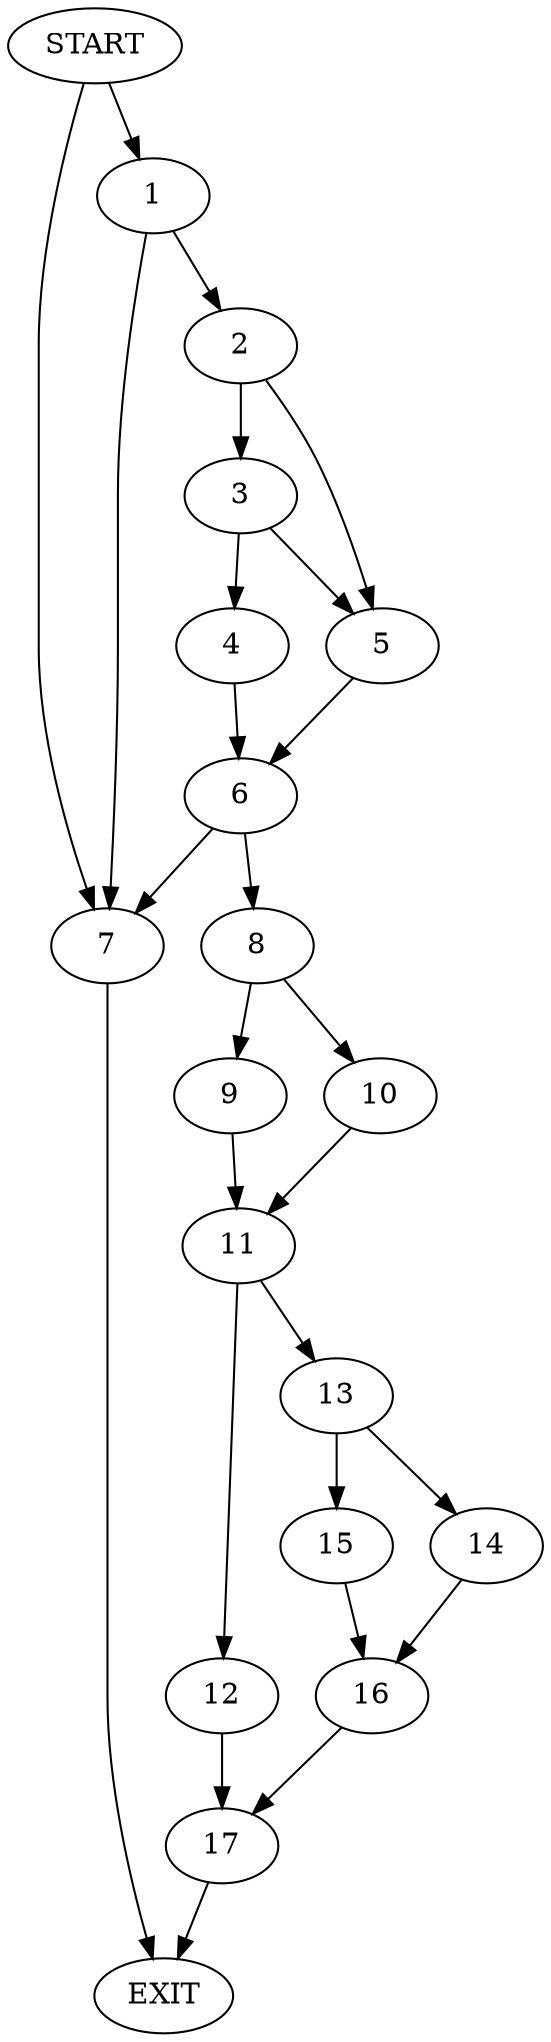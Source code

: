 digraph { 
0 [label="START"];
1;
2;
3;
4;
5;
6;
7;
8;
9;
10;
11;
12;
13;
14;
15;
16;
17;
18[label="EXIT"];
0 -> 7;
0 -> 1;
1 -> 7;
1 -> 2;
2 -> 3;
2 -> 5;
3 -> 4;
3 -> 5;
4 -> 6;
5 -> 6;
6 -> 7;
6 -> 8;
7 -> 18;
8 -> 9;
8 -> 10;
9 -> 11;
10 -> 11;
11 -> 12;
11 -> 13;
12 -> 17;
13 -> 14;
13 -> 15;
14 -> 16;
15 -> 16;
16 -> 17;
17 -> 18;
}